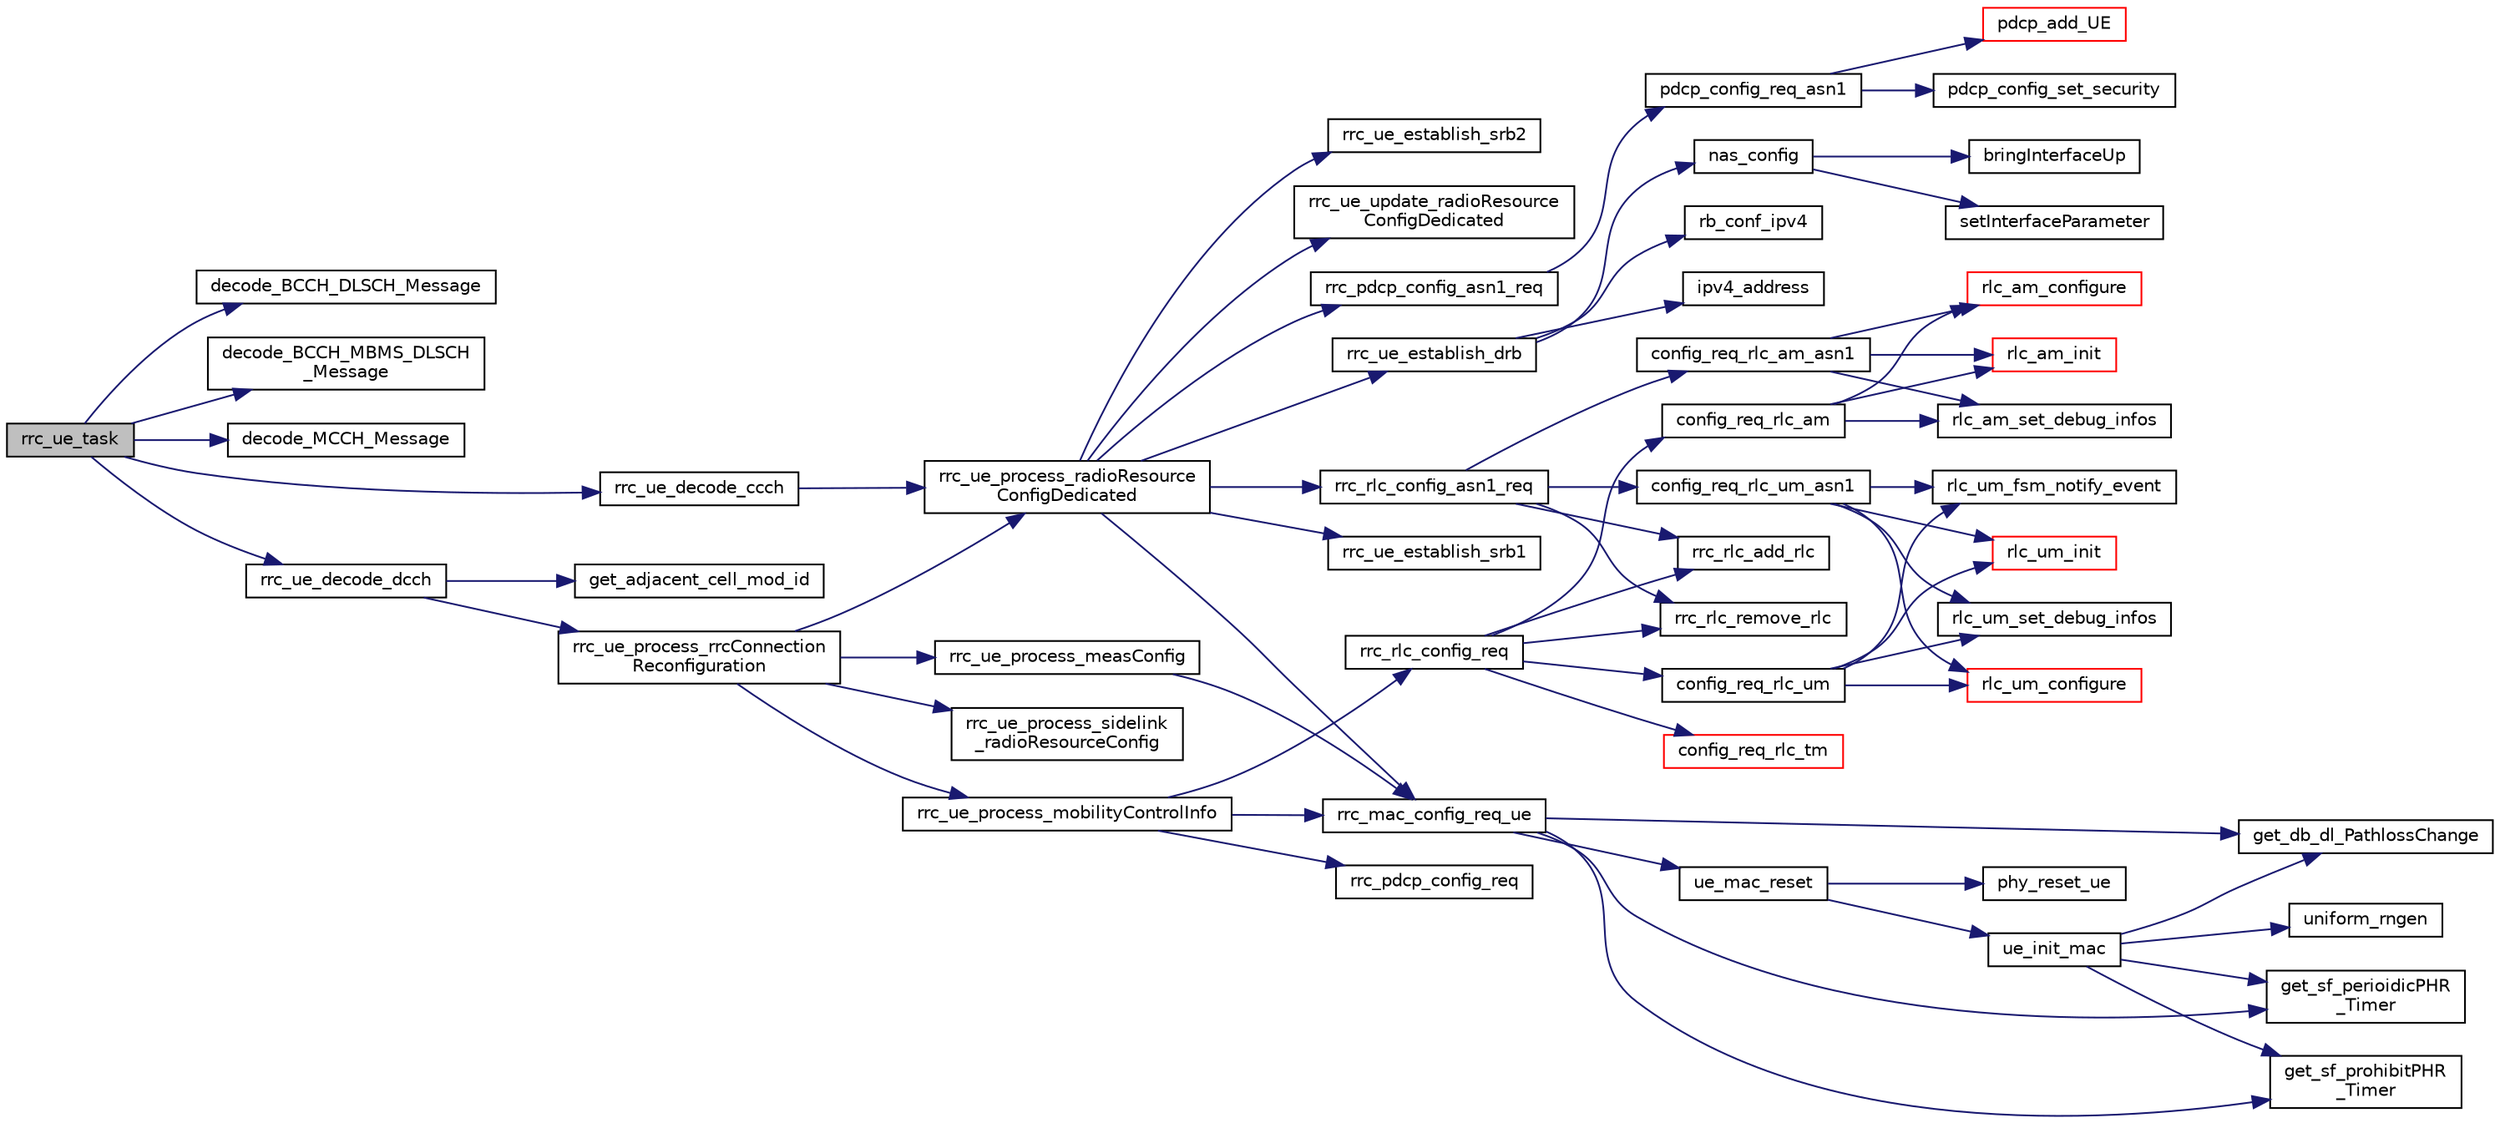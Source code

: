 digraph "rrc_ue_task"
{
 // LATEX_PDF_SIZE
  edge [fontname="Helvetica",fontsize="10",labelfontname="Helvetica",labelfontsize="10"];
  node [fontname="Helvetica",fontsize="10",shape=record];
  rankdir="LR";
  Node1 [label="rrc_ue_task",height=0.2,width=0.4,color="black", fillcolor="grey75", style="filled", fontcolor="black",tooltip="RRC UE task."];
  Node1 -> Node2 [color="midnightblue",fontsize="10",style="solid",fontname="Helvetica"];
  Node2 [label="decode_BCCH_DLSCH_Message",height=0.2,width=0.4,color="black", fillcolor="white", style="filled",URL="$group____rrc.html#ga2e26a97b9297041fb364b993063f9d70",tooltip=" "];
  Node1 -> Node3 [color="midnightblue",fontsize="10",style="solid",fontname="Helvetica"];
  Node3 [label="decode_BCCH_MBMS_DLSCH\l_Message",height=0.2,width=0.4,color="black", fillcolor="white", style="filled",URL="$group____rrc.html#gaf77b6944a9c0574579aff8e081689a30",tooltip=" "];
  Node1 -> Node4 [color="midnightblue",fontsize="10",style="solid",fontname="Helvetica"];
  Node4 [label="decode_MCCH_Message",height=0.2,width=0.4,color="black", fillcolor="white", style="filled",URL="$group____rrc.html#ga2263c7b02e2226b0c0c004d9f0d0e972",tooltip=" "];
  Node1 -> Node5 [color="midnightblue",fontsize="10",style="solid",fontname="Helvetica"];
  Node5 [label="rrc_ue_decode_ccch",height=0.2,width=0.4,color="black", fillcolor="white", style="filled",URL="$group____rrc.html#gafeede0bc08155a888fc2c8f1d113a80d",tooltip="Decodes DL-CCCH message and invokes appropriate routine to handle the message."];
  Node5 -> Node6 [color="midnightblue",fontsize="10",style="solid",fontname="Helvetica"];
  Node6 [label="rrc_ue_process_radioResource\lConfigDedicated",height=0.2,width=0.4,color="black", fillcolor="white", style="filled",URL="$group____rrc.html#ga4a34b91b0d2ce41ace5eec79170facd8",tooltip="Process a RadioResourceConfigDedicated Message and configure PHY/MAC."];
  Node6 -> Node7 [color="midnightblue",fontsize="10",style="solid",fontname="Helvetica"];
  Node7 [label="rrc_mac_config_req_ue",height=0.2,width=0.4,color="black", fillcolor="white", style="filled",URL="$group____mac.html#gafe15012710aa9742582216918ff0f028",tooltip="RRC eNB Configuration primitive for PHY/MAC. Allows configuration of PHY/MAC resources based on Syste..."];
  Node7 -> Node8 [color="midnightblue",fontsize="10",style="solid",fontname="Helvetica"];
  Node8 [label="get_db_dl_PathlossChange",height=0.2,width=0.4,color="black", fillcolor="white", style="filled",URL="$group____mac.html#ga764993404bc016bcd9dfebdd10aaaa14",tooltip="get the db form the path loss change configured by the higher layer"];
  Node7 -> Node9 [color="midnightblue",fontsize="10",style="solid",fontname="Helvetica"];
  Node9 [label="get_sf_perioidicPHR\l_Timer",height=0.2,width=0.4,color="black", fillcolor="white", style="filled",URL="$group____mac.html#gad66af9ea051d9714c152c74168103142",tooltip="get the number of subframe form the periodic PHR timer configured by the higher layer"];
  Node7 -> Node10 [color="midnightblue",fontsize="10",style="solid",fontname="Helvetica"];
  Node10 [label="get_sf_prohibitPHR\l_Timer",height=0.2,width=0.4,color="black", fillcolor="white", style="filled",URL="$group____mac.html#ga933ccf9b77944c58de0bfea4db388d95",tooltip="get the number of subframe form the prohibit PHR duration configured by the higher layer"];
  Node7 -> Node11 [color="midnightblue",fontsize="10",style="solid",fontname="Helvetica"];
  Node11 [label="ue_mac_reset",height=0.2,width=0.4,color="black", fillcolor="white", style="filled",URL="$group____mac.html#ga968bf9010590de196f107a6c6f8ed528",tooltip=" "];
  Node11 -> Node12 [color="midnightblue",fontsize="10",style="solid",fontname="Helvetica"];
  Node12 [label="phy_reset_ue",height=0.2,width=0.4,color="black", fillcolor="white", style="filled",URL="$config__ue_8c.html#a0fef1b3a3eb7a3467718f501d2371ea3",tooltip=" "];
  Node11 -> Node13 [color="midnightblue",fontsize="10",style="solid",fontname="Helvetica"];
  Node13 [label="ue_init_mac",height=0.2,width=0.4,color="black", fillcolor="white", style="filled",URL="$group____mac.html#gabdd32b2e7149305840a1af51bf155c50",tooltip=" "];
  Node13 -> Node8 [color="midnightblue",fontsize="10",style="solid",fontname="Helvetica"];
  Node13 -> Node9 [color="midnightblue",fontsize="10",style="solid",fontname="Helvetica"];
  Node13 -> Node10 [color="midnightblue",fontsize="10",style="solid",fontname="Helvetica"];
  Node13 -> Node14 [color="midnightblue",fontsize="10",style="solid",fontname="Helvetica"];
  Node14 [label="uniform_rngen",height=0.2,width=0.4,color="black", fillcolor="white", style="filled",URL="$group____mac.html#ga16686da47f6f375ecce38c22fa05ded7",tooltip=" "];
  Node6 -> Node15 [color="midnightblue",fontsize="10",style="solid",fontname="Helvetica"];
  Node15 [label="rrc_pdcp_config_asn1_req",height=0.2,width=0.4,color="black", fillcolor="white", style="filled",URL="$group____pdcp.html#ga3e65d0ecf9f1939cbefcffa4f3c05d3f",tooltip=" "];
  Node15 -> Node16 [color="midnightblue",fontsize="10",style="solid",fontname="Helvetica"];
  Node16 [label="pdcp_config_req_asn1",height=0.2,width=0.4,color="black", fillcolor="white", style="filled",URL="$pdcp_8c.html#a10a68f41de0b08f250cfc44ed0844d1e",tooltip=" "];
  Node16 -> Node17 [color="midnightblue",fontsize="10",style="solid",fontname="Helvetica"];
  Node17 [label="pdcp_add_UE",height=0.2,width=0.4,color="red", fillcolor="white", style="filled",URL="$group____pdcp.html#ga9301f59627d547303091e69a615606dc",tooltip="Function (for RRC) to add a new UE in PDCP module."];
  Node16 -> Node19 [color="midnightblue",fontsize="10",style="solid",fontname="Helvetica"];
  Node19 [label="pdcp_config_set_security",height=0.2,width=0.4,color="black", fillcolor="white", style="filled",URL="$group____pdcp.html#gab521b1aae92b7b23482ff5a59b02d351",tooltip=" "];
  Node6 -> Node20 [color="midnightblue",fontsize="10",style="solid",fontname="Helvetica"];
  Node20 [label="rrc_rlc_config_asn1_req",height=0.2,width=0.4,color="black", fillcolor="white", style="filled",URL="$group__em.html#ga7b0216172f78c506c62b8284e78abae6",tooltip=" "];
  Node20 -> Node21 [color="midnightblue",fontsize="10",style="solid",fontname="Helvetica"];
  Node21 [label="config_req_rlc_am_asn1",height=0.2,width=0.4,color="black", fillcolor="white", style="filled",URL="$group__em.html#ga17a0977a663faabfec698e2ea771446f",tooltip=" "];
  Node21 -> Node22 [color="midnightblue",fontsize="10",style="solid",fontname="Helvetica"];
  Node22 [label="rlc_am_configure",height=0.2,width=0.4,color="red", fillcolor="white", style="filled",URL="$group__em.html#gaf3b2cd84a936c90b896acba714d37f76",tooltip="Set RLC AM protocol parameters."];
  Node21 -> Node26 [color="midnightblue",fontsize="10",style="solid",fontname="Helvetica"];
  Node26 [label="rlc_am_init",height=0.2,width=0.4,color="red", fillcolor="white", style="filled",URL="$group__em.html#ga5d6bf9b1b85f9335929bda3867cde24c",tooltip="Initialize the RLC AM protocol instance, reset variables, allocate buffers, lists,..."];
  Node21 -> Node29 [color="midnightblue",fontsize="10",style="solid",fontname="Helvetica"];
  Node29 [label="rlc_am_set_debug_infos",height=0.2,width=0.4,color="black", fillcolor="white", style="filled",URL="$group__em.html#ga7af095809b3110182b4beebe5c865a6e",tooltip=" "];
  Node20 -> Node30 [color="midnightblue",fontsize="10",style="solid",fontname="Helvetica"];
  Node30 [label="config_req_rlc_um_asn1",height=0.2,width=0.4,color="black", fillcolor="white", style="filled",URL="$group__em.html#ga349cec326628344a3896ab66accdfeec",tooltip=" "];
  Node30 -> Node31 [color="midnightblue",fontsize="10",style="solid",fontname="Helvetica"];
  Node31 [label="rlc_um_configure",height=0.2,width=0.4,color="red", fillcolor="white", style="filled",URL="$group__em.html#ga600588620219751cec5679ba0e3127cd",tooltip="Configure RLC UM protocol parameters."];
  Node30 -> Node34 [color="midnightblue",fontsize="10",style="solid",fontname="Helvetica"];
  Node34 [label="rlc_um_fsm_notify_event",height=0.2,width=0.4,color="black", fillcolor="white", style="filled",URL="$group__em.html#ga75987c28c1fdfac4f3ba001013a4fc7b",tooltip="Send an event to the RLC UM finite state machine."];
  Node30 -> Node35 [color="midnightblue",fontsize="10",style="solid",fontname="Helvetica"];
  Node35 [label="rlc_um_init",height=0.2,width=0.4,color="red", fillcolor="white", style="filled",URL="$group__em.html#ga7fd7aa9bdcb97d6cb653350e6011e94c",tooltip="Initialize a RLC UM protocol instance, initialize all variables, lists, allocate buffers for making t..."];
  Node30 -> Node36 [color="midnightblue",fontsize="10",style="solid",fontname="Helvetica"];
  Node36 [label="rlc_um_set_debug_infos",height=0.2,width=0.4,color="black", fillcolor="white", style="filled",URL="$group__em.html#gace9032f18521f8b89f56b0d054d7ed65",tooltip=" "];
  Node20 -> Node37 [color="midnightblue",fontsize="10",style="solid",fontname="Helvetica"];
  Node37 [label="rrc_rlc_add_rlc",height=0.2,width=0.4,color="black", fillcolor="white", style="filled",URL="$group__em.html#gaae8324006fc26e060416197b745d82d2",tooltip=" "];
  Node20 -> Node38 [color="midnightblue",fontsize="10",style="solid",fontname="Helvetica"];
  Node38 [label="rrc_rlc_remove_rlc",height=0.2,width=0.4,color="black", fillcolor="white", style="filled",URL="$group__em.html#ga4ddb06375ccc51dd862170704bd96085",tooltip="Remove a RLC protocol instance from a radio bearer."];
  Node6 -> Node39 [color="midnightblue",fontsize="10",style="solid",fontname="Helvetica"];
  Node39 [label="rrc_ue_establish_drb",height=0.2,width=0.4,color="black", fillcolor="white", style="filled",URL="$group____rrc.html#ga9aab6b87aa472761aa8496fde9515bfa",tooltip="Establish a DRB according to DRB_ToAddMod structure."];
  Node39 -> Node40 [color="midnightblue",fontsize="10",style="solid",fontname="Helvetica"];
  Node40 [label="ipv4_address",height=0.2,width=0.4,color="black", fillcolor="white", style="filled",URL="$nas__config_8h.html#ab3395d5cf9f94c424d4a8a340fe30187",tooltip=" "];
  Node39 -> Node41 [color="midnightblue",fontsize="10",style="solid",fontname="Helvetica"];
  Node41 [label="nas_config",height=0.2,width=0.4,color="black", fillcolor="white", style="filled",URL="$nas__config_8c.html#a207b32fb79c4d143d370055cd440f200",tooltip=" "];
  Node41 -> Node42 [color="midnightblue",fontsize="10",style="solid",fontname="Helvetica"];
  Node42 [label="bringInterfaceUp",height=0.2,width=0.4,color="black", fillcolor="white", style="filled",URL="$nas__config_8c.html#a6617f68f80470eca149d875b10175145",tooltip=" "];
  Node41 -> Node43 [color="midnightblue",fontsize="10",style="solid",fontname="Helvetica"];
  Node43 [label="setInterfaceParameter",height=0.2,width=0.4,color="black", fillcolor="white", style="filled",URL="$nas__config_8c.html#aa4fc84d1d882eec687c51ce2ccd49064",tooltip="This function sets an genneric interface parameter (SIOCSIFADDR, SIOCSIFNETMASK, SIOCSIFBRDADDR,..."];
  Node39 -> Node44 [color="midnightblue",fontsize="10",style="solid",fontname="Helvetica"];
  Node44 [label="rb_conf_ipv4",height=0.2,width=0.4,color="black", fillcolor="white", style="filled",URL="$nas__config_8h.html#a01d9c9d2f030abf1914f0c617a3e7203",tooltip=" "];
  Node6 -> Node45 [color="midnightblue",fontsize="10",style="solid",fontname="Helvetica"];
  Node45 [label="rrc_ue_establish_srb1",height=0.2,width=0.4,color="black", fillcolor="white", style="filled",URL="$group____rrc.html#ga68c5ff6c9300dcd908cf93cb312cec31",tooltip="Establish SRB1 based on configuration in SRB_ToAddMod structure. Configures RLC/PDCP accordingly."];
  Node6 -> Node46 [color="midnightblue",fontsize="10",style="solid",fontname="Helvetica"];
  Node46 [label="rrc_ue_establish_srb2",height=0.2,width=0.4,color="black", fillcolor="white", style="filled",URL="$group____rrc.html#ga35f699830085ea0829de0cc9df395c34",tooltip="Establish SRB2 based on configuration in SRB_ToAddMod structure. Configures RLC/PDCP accordingly."];
  Node6 -> Node47 [color="midnightblue",fontsize="10",style="solid",fontname="Helvetica"];
  Node47 [label="rrc_ue_update_radioResource\lConfigDedicated",height=0.2,width=0.4,color="black", fillcolor="white", style="filled",URL="$rrc__UE_8c.html#a2b8f47f01d383f14ec44ed2201da3107",tooltip=" "];
  Node1 -> Node48 [color="midnightblue",fontsize="10",style="solid",fontname="Helvetica"];
  Node48 [label="rrc_ue_decode_dcch",height=0.2,width=0.4,color="black", fillcolor="white", style="filled",URL="$group____rrc.html#ga6dfdf38f6361516a60dc42aaf3090e05",tooltip="Decodes a DL-DCCH message and invokes appropriate routine to handle the message."];
  Node48 -> Node49 [color="midnightblue",fontsize="10",style="solid",fontname="Helvetica"];
  Node49 [label="get_adjacent_cell_mod_id",height=0.2,width=0.4,color="black", fillcolor="white", style="filled",URL="$asn1__msg_8c.html#ae92d7c2ee6f04017d9fff7f01fcf3eab",tooltip=" "];
  Node48 -> Node50 [color="midnightblue",fontsize="10",style="solid",fontname="Helvetica"];
  Node50 [label="rrc_ue_process_rrcConnection\lReconfiguration",height=0.2,width=0.4,color="black", fillcolor="white", style="filled",URL="$group____rrc.html#ga69b91ce240794d9ff2ea05e081a0cb71",tooltip="process the received rrcConnectionReconfiguration message at UE"];
  Node50 -> Node51 [color="midnightblue",fontsize="10",style="solid",fontname="Helvetica"];
  Node51 [label="rrc_ue_process_measConfig",height=0.2,width=0.4,color="black", fillcolor="white", style="filled",URL="$group____rrc.html#ga999d668c95a4d7f8a43f2b0abfd3428a",tooltip="Process a measConfig Message and configure PHY/MAC."];
  Node51 -> Node7 [color="midnightblue",fontsize="10",style="solid",fontname="Helvetica"];
  Node50 -> Node52 [color="midnightblue",fontsize="10",style="solid",fontname="Helvetica"];
  Node52 [label="rrc_ue_process_mobilityControlInfo",height=0.2,width=0.4,color="black", fillcolor="white", style="filled",URL="$group____rrc.html#ga0d6ee5967ee0dbddb40ec83052365f16",tooltip="Process MobilityControlInfo Message to proceed with handover and configure PHY/MAC."];
  Node52 -> Node7 [color="midnightblue",fontsize="10",style="solid",fontname="Helvetica"];
  Node52 -> Node53 [color="midnightblue",fontsize="10",style="solid",fontname="Helvetica"];
  Node53 [label="rrc_pdcp_config_req",height=0.2,width=0.4,color="black", fillcolor="white", style="filled",URL="$group____pdcp.html#gad2564760b77425466b32c48b31a55657",tooltip=" "];
  Node52 -> Node54 [color="midnightblue",fontsize="10",style="solid",fontname="Helvetica"];
  Node54 [label="rrc_rlc_config_req",height=0.2,width=0.4,color="black", fillcolor="white", style="filled",URL="$group__em.html#ga2f494a81a809addcf8dd3fd74998fd62",tooltip="Function for RRC to configure a Radio Bearer."];
  Node54 -> Node55 [color="midnightblue",fontsize="10",style="solid",fontname="Helvetica"];
  Node55 [label="config_req_rlc_am",height=0.2,width=0.4,color="black", fillcolor="white", style="filled",URL="$group__em.html#gac39c7730fe681090aea4ba28f6e4431c",tooltip=" "];
  Node55 -> Node22 [color="midnightblue",fontsize="10",style="solid",fontname="Helvetica"];
  Node55 -> Node26 [color="midnightblue",fontsize="10",style="solid",fontname="Helvetica"];
  Node55 -> Node29 [color="midnightblue",fontsize="10",style="solid",fontname="Helvetica"];
  Node54 -> Node56 [color="midnightblue",fontsize="10",style="solid",fontname="Helvetica"];
  Node56 [label="config_req_rlc_tm",height=0.2,width=0.4,color="red", fillcolor="white", style="filled",URL="$group__em.html#gad3eefb3e30ad80e455bae2057ac222a2",tooltip=" "];
  Node54 -> Node63 [color="midnightblue",fontsize="10",style="solid",fontname="Helvetica"];
  Node63 [label="config_req_rlc_um",height=0.2,width=0.4,color="black", fillcolor="white", style="filled",URL="$group__em.html#ga6f506d55f4814fec4b085f72ede99565",tooltip=" "];
  Node63 -> Node31 [color="midnightblue",fontsize="10",style="solid",fontname="Helvetica"];
  Node63 -> Node34 [color="midnightblue",fontsize="10",style="solid",fontname="Helvetica"];
  Node63 -> Node35 [color="midnightblue",fontsize="10",style="solid",fontname="Helvetica"];
  Node63 -> Node36 [color="midnightblue",fontsize="10",style="solid",fontname="Helvetica"];
  Node54 -> Node37 [color="midnightblue",fontsize="10",style="solid",fontname="Helvetica"];
  Node54 -> Node38 [color="midnightblue",fontsize="10",style="solid",fontname="Helvetica"];
  Node50 -> Node6 [color="midnightblue",fontsize="10",style="solid",fontname="Helvetica"];
  Node50 -> Node64 [color="midnightblue",fontsize="10",style="solid",fontname="Helvetica"];
  Node64 [label="rrc_ue_process_sidelink\l_radioResourceConfig",height=0.2,width=0.4,color="black", fillcolor="white", style="filled",URL="$group____rrc.html#ga6339808034e15e15c367ea47f2fa7e68",tooltip="Process a RadioResourceConfig and configure PHY/MAC for SL communication/discovery."];
}
